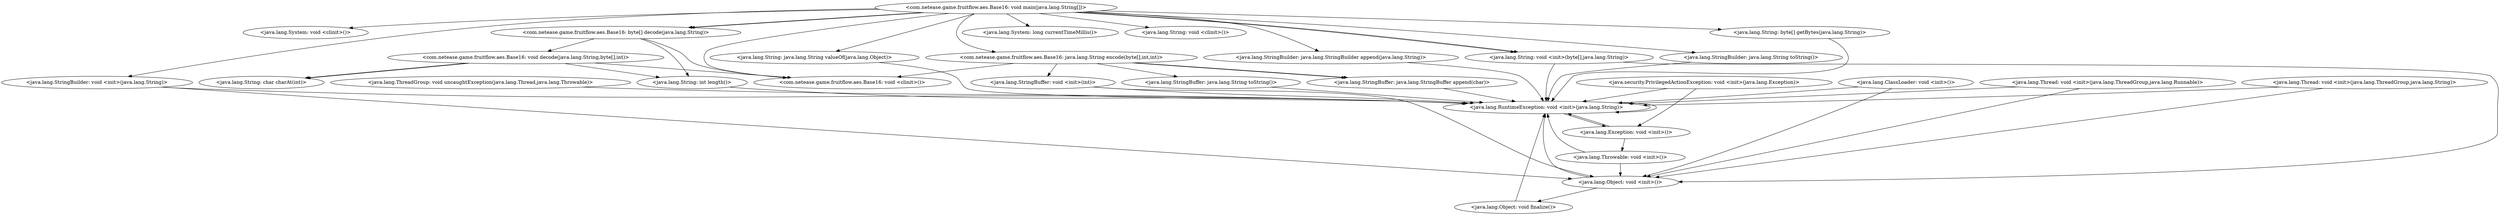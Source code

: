 digraph CallGraph {
"<com.netease.game.fruitflow.aes.Base16: void main(java.lang.String[])>" -> "<java.lang.System: void <clinit>()>";
"<com.netease.game.fruitflow.aes.Base16: void main(java.lang.String[])>" -> "<java.lang.String: void <init>(byte[],java.lang.String)>";
"<com.netease.game.fruitflow.aes.Base16: void main(java.lang.String[])>" -> "<com.netease.game.fruitflow.aes.Base16: byte[] decode(java.lang.String)>";
"<com.netease.game.fruitflow.aes.Base16: void main(java.lang.String[])>" -> "<java.lang.StringBuilder: void <init>(java.lang.String)>";
"<com.netease.game.fruitflow.aes.Base16: void main(java.lang.String[])>" -> "<java.lang.String: java.lang.String valueOf(java.lang.Object)>";
"<com.netease.game.fruitflow.aes.Base16: void main(java.lang.String[])>" -> "<java.lang.String: void <init>(byte[],java.lang.String)>";
"<com.netease.game.fruitflow.aes.Base16: void main(java.lang.String[])>" -> "<com.netease.game.fruitflow.aes.Base16: byte[] decode(java.lang.String)>";
"<com.netease.game.fruitflow.aes.Base16: void main(java.lang.String[])>" -> "<com.netease.game.fruitflow.aes.Base16: java.lang.String encode(byte[],int,int)>";
"<com.netease.game.fruitflow.aes.Base16: void main(java.lang.String[])>" -> "<java.lang.System: long currentTimeMillis()>";
"<com.netease.game.fruitflow.aes.Base16: void main(java.lang.String[])>" -> "<java.lang.String: void <clinit>()>";
"<com.netease.game.fruitflow.aes.Base16: void main(java.lang.String[])>" -> "<com.netease.game.fruitflow.aes.Base16: void <clinit>()>";
"<java.lang.ThreadGroup: void uncaughtException(java.lang.Thread,java.lang.Throwable)>" -> "<java.lang.RuntimeException: void <init>(java.lang.String)>";
"<java.lang.ClassLoader: void <init>()>" -> "<java.lang.Object: void <init>()>";
"<java.lang.ClassLoader: void <init>()>" -> "<java.lang.RuntimeException: void <init>(java.lang.String)>";
"<java.security.PrivilegedActionException: void <init>(java.lang.Exception)>" -> "<java.lang.Exception: void <init>()>";
"<java.security.PrivilegedActionException: void <init>(java.lang.Exception)>" -> "<java.lang.RuntimeException: void <init>(java.lang.String)>";
"<java.lang.Thread: void <init>(java.lang.ThreadGroup,java.lang.Runnable)>" -> "<java.lang.Object: void <init>()>";
"<java.lang.Thread: void <init>(java.lang.ThreadGroup,java.lang.Runnable)>" -> "<java.lang.RuntimeException: void <init>(java.lang.String)>";
"<java.lang.Thread: void <init>(java.lang.ThreadGroup,java.lang.String)>" -> "<java.lang.Object: void <init>()>";
"<java.lang.Thread: void <init>(java.lang.ThreadGroup,java.lang.String)>" -> "<java.lang.RuntimeException: void <init>(java.lang.String)>";
"<java.lang.String: void <init>(byte[],java.lang.String)>" -> "<java.lang.Object: void <init>()>";
"<java.lang.String: void <init>(byte[],java.lang.String)>" -> "<java.lang.RuntimeException: void <init>(java.lang.String)>";
"<com.netease.game.fruitflow.aes.Base16: byte[] decode(java.lang.String)>" -> "<com.netease.game.fruitflow.aes.Base16: void <clinit>()>";
"<com.netease.game.fruitflow.aes.Base16: byte[] decode(java.lang.String)>" -> "<com.netease.game.fruitflow.aes.Base16: void decode(java.lang.String,byte[],int)>";
"<java.lang.StringBuilder: void <init>(java.lang.String)>" -> "<java.lang.Object: void <init>()>";
"<java.lang.StringBuilder: void <init>(java.lang.String)>" -> "<java.lang.RuntimeException: void <init>(java.lang.String)>";
"<java.lang.String: java.lang.String valueOf(java.lang.Object)>" -> "<java.lang.RuntimeException: void <init>(java.lang.String)>";
"<com.netease.game.fruitflow.aes.Base16: java.lang.String encode(byte[],int,int)>" -> "<com.netease.game.fruitflow.aes.Base16: void <clinit>()>";
"<com.netease.game.fruitflow.aes.Base16: java.lang.String encode(byte[],int,int)>" -> "<java.lang.StringBuffer: void <init>(int)>";
"<java.lang.RuntimeException: void <init>(java.lang.String)>" -> "<java.lang.Exception: void <init>()>";
"<java.lang.RuntimeException: void <init>(java.lang.String)>" -> "<java.lang.RuntimeException: void <init>(java.lang.String)>";
"<java.lang.Object: void <init>()>" -> "<java.lang.Object: void finalize()>";
"<java.lang.Object: void <init>()>" -> "<java.lang.RuntimeException: void <init>(java.lang.String)>";
"<java.lang.Exception: void <init>()>" -> "<java.lang.Throwable: void <init>()>";
"<java.lang.Exception: void <init>()>" -> "<java.lang.RuntimeException: void <init>(java.lang.String)>";
"<com.netease.game.fruitflow.aes.Base16: void decode(java.lang.String,byte[],int)>" -> "<com.netease.game.fruitflow.aes.Base16: void <clinit>()>";
"<java.lang.StringBuffer: void <init>(int)>" -> "<java.lang.Object: void <init>()>";
"<java.lang.StringBuffer: void <init>(int)>" -> "<java.lang.RuntimeException: void <init>(java.lang.String)>";
"<java.lang.Object: void finalize()>" -> "<java.lang.RuntimeException: void <init>(java.lang.String)>";
"<java.lang.Throwable: void <init>()>" -> "<java.lang.Object: void <init>()>";
"<java.lang.Throwable: void <init>()>" -> "<java.lang.RuntimeException: void <init>(java.lang.String)>";
"<com.netease.game.fruitflow.aes.Base16: java.lang.String encode(byte[],int,int)>" -> "<java.lang.StringBuffer: java.lang.String toString()>";
"<com.netease.game.fruitflow.aes.Base16: java.lang.String encode(byte[],int,int)>" -> "<java.lang.StringBuffer: java.lang.StringBuffer append(char)>";
"<com.netease.game.fruitflow.aes.Base16: java.lang.String encode(byte[],int,int)>" -> "<java.lang.StringBuffer: java.lang.StringBuffer append(char)>";
"<java.lang.StringBuffer: java.lang.String toString()>" -> "<java.lang.RuntimeException: void <init>(java.lang.String)>";
"<java.lang.StringBuffer: java.lang.StringBuffer append(char)>" -> "<java.lang.RuntimeException: void <init>(java.lang.String)>";
"<com.netease.game.fruitflow.aes.Base16: void main(java.lang.String[])>" -> "<java.lang.StringBuilder: java.lang.StringBuilder append(java.lang.String)>";
"<com.netease.game.fruitflow.aes.Base16: void main(java.lang.String[])>" -> "<java.lang.StringBuilder: java.lang.String toString()>";
"<java.lang.StringBuilder: java.lang.StringBuilder append(java.lang.String)>" -> "<java.lang.RuntimeException: void <init>(java.lang.String)>";
"<java.lang.StringBuilder: java.lang.String toString()>" -> "<java.lang.RuntimeException: void <init>(java.lang.String)>";
"<com.netease.game.fruitflow.aes.Base16: void main(java.lang.String[])>" -> "<java.lang.String: byte[] getBytes(java.lang.String)>";
"<java.lang.String: byte[] getBytes(java.lang.String)>" -> "<java.lang.RuntimeException: void <init>(java.lang.String)>";
"<com.netease.game.fruitflow.aes.Base16: byte[] decode(java.lang.String)>" -> "<java.lang.String: int length()>";
"<java.lang.String: int length()>" -> "<java.lang.RuntimeException: void <init>(java.lang.String)>";
"<com.netease.game.fruitflow.aes.Base16: void decode(java.lang.String,byte[],int)>" -> "<java.lang.String: int length()>";
"<com.netease.game.fruitflow.aes.Base16: void decode(java.lang.String,byte[],int)>" -> "<java.lang.String: char charAt(int)>";
"<com.netease.game.fruitflow.aes.Base16: void decode(java.lang.String,byte[],int)>" -> "<java.lang.String: char charAt(int)>";
}
